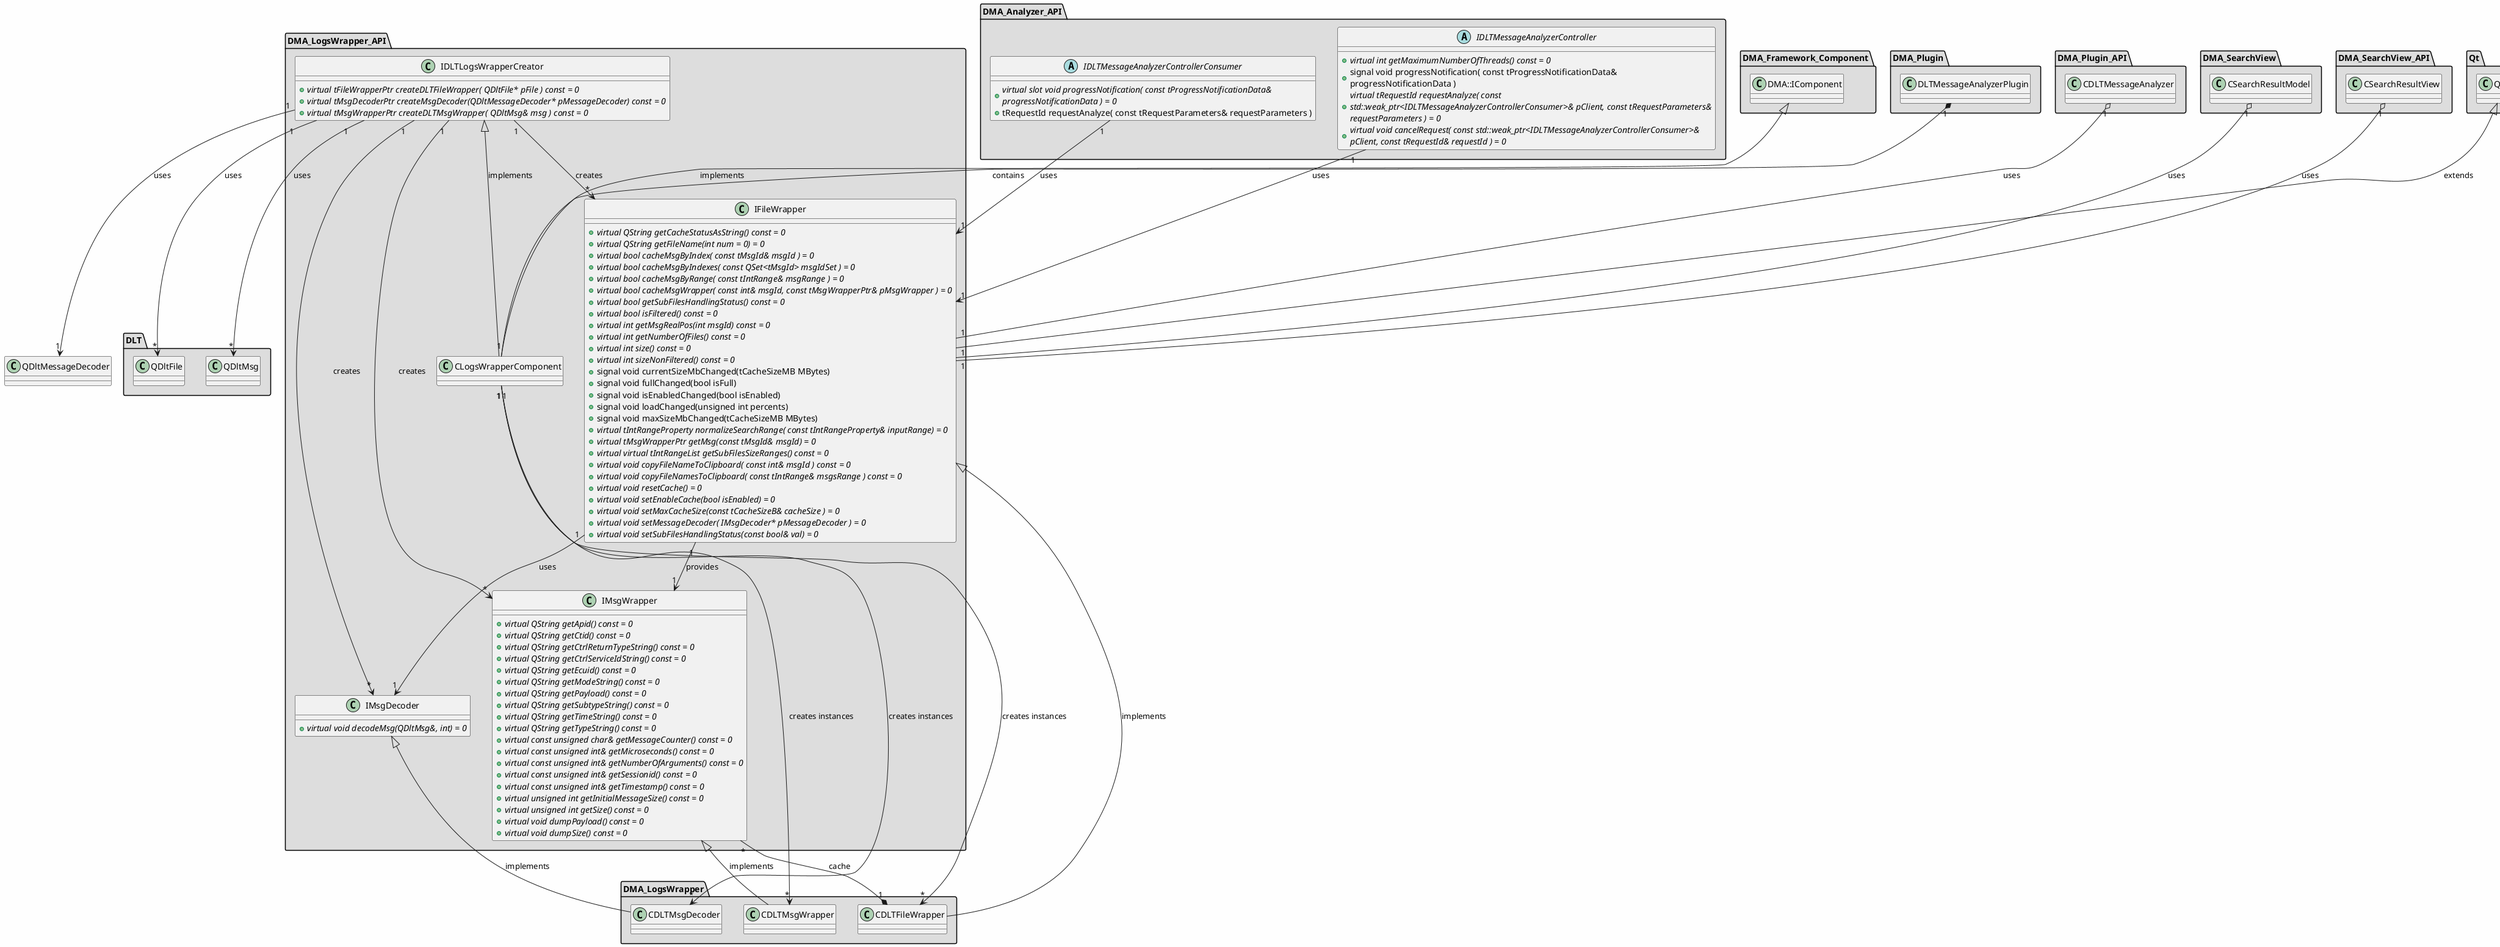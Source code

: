 
@startuml

skinparam backgroundColor #FEFEFE
skinparam wrapWidth 600
package "DLT" #DDDDDD
{

class "QDltFile"
{
}

class "QDltMsg"
{
}

}

package "DMA_Analyzer_API" #DDDDDD
{

abstract class "IDLTMessageAnalyzerController"
{
    + {abstract} virtual int getMaximumNumberOfThreads() const = 0
    + signal void progressNotification( const tProgressNotificationData& progressNotificationData )
    + {abstract} virtual tRequestId requestAnalyze( const std::weak_ptr<IDLTMessageAnalyzerControllerConsumer>& pClient, const tRequestParameters& requestParameters ) = 0
    + {abstract} virtual void cancelRequest( const std::weak_ptr<IDLTMessageAnalyzerControllerConsumer>& pClient, const tRequestId& requestId ) = 0
}

abstract class "IDLTMessageAnalyzerControllerConsumer"
{
    + {abstract} virtual slot void progressNotification( const tProgressNotificationData& progressNotificationData ) = 0
    + tRequestId requestAnalyze( const tRequestParameters& requestParameters )
}

}

package "DMA_Framework_Component" #DDDDDD
{

class "DMA::IComponent"
{
}

}

package "DMA_LogsWrapper" #DDDDDD
{

class "CDLTFileWrapper"
{
}

class "CDLTMsgDecoder"
{
}

class "CDLTMsgWrapper"
{
}

}

package "DMA_LogsWrapper_API" #DDDDDD
{

class "CLogsWrapperComponent"
{
}

class "IDLTLogsWrapperCreator"
{
    + {abstract} virtual tFileWrapperPtr createDLTFileWrapper( QDltFile* pFile ) const = 0
    + {abstract} virtual tMsgDecoderPtr createMsgDecoder(QDltMessageDecoder* pMessageDecoder) const = 0
    + {abstract} virtual tMsgWrapperPtr createDLTMsgWrapper( QDltMsg& msg ) const = 0
}

class "IFileWrapper"
{
    + {abstract} virtual QString getCacheStatusAsString() const = 0
    + {abstract} virtual QString getFileName(int num = 0) = 0
    + {abstract} virtual bool cacheMsgByIndex( const tMsgId& msgId ) = 0
    + {abstract} virtual bool cacheMsgByIndexes( const QSet<tMsgId> msgIdSet ) = 0
    + {abstract} virtual bool cacheMsgByRange( const tIntRange& msgRange ) = 0
    + {abstract} virtual bool cacheMsgWrapper( const int& msgId, const tMsgWrapperPtr& pMsgWrapper ) = 0
    + {abstract} virtual bool getSubFilesHandlingStatus() const = 0
    + {abstract} virtual bool isFiltered() const = 0
    + {abstract} virtual int getMsgRealPos(int msgId) const = 0
    + {abstract} virtual int getNumberOfFiles() const = 0
    + {abstract} virtual int size() const = 0
    + {abstract} virtual int sizeNonFiltered() const = 0
    + signal void currentSizeMbChanged(tCacheSizeMB MBytes)
    + signal void fullChanged(bool isFull)
    + signal void isEnabledChanged(bool isEnabled)
    + signal void loadChanged(unsigned int percents)
    + signal void maxSizeMbChanged(tCacheSizeMB MBytes)
    + {abstract} virtual tIntRangeProperty normalizeSearchRange( const tIntRangeProperty& inputRange) = 0
    + {abstract} virtual tMsgWrapperPtr getMsg(const tMsgId& msgId) = 0
    + {abstract} virtual virtual tIntRangeList getSubFilesSizeRanges() const = 0
    + {abstract} virtual void copyFileNameToClipboard( const int& msgId ) const = 0
    + {abstract} virtual void copyFileNamesToClipboard( const tIntRange& msgsRange ) const = 0
    + {abstract} virtual void resetCache() = 0
    + {abstract} virtual void setEnableCache(bool isEnabled) = 0
    + {abstract} virtual void setMaxCacheSize(const tCacheSizeB& cacheSize ) = 0
    + {abstract} virtual void setMessageDecoder( IMsgDecoder* pMessageDecoder ) = 0
    + {abstract} virtual void setSubFilesHandlingStatus(const bool& val) = 0
}

class "IMsgDecoder"
{
    + {abstract} virtual void decodeMsg(QDltMsg&, int) = 0
}

class "IMsgWrapper"
{
    + {abstract} virtual QString getApid() const = 0
    + {abstract} virtual QString getCtid() const = 0
    + {abstract} virtual QString getCtrlReturnTypeString() const = 0
    + {abstract} virtual QString getCtrlServiceIdString() const = 0
    + {abstract} virtual QString getEcuid() const = 0
    + {abstract} virtual QString getModeString() const = 0
    + {abstract} virtual QString getPayload() const = 0
    + {abstract} virtual QString getSubtypeString() const = 0
    + {abstract} virtual QString getTimeString() const = 0
    + {abstract} virtual QString getTypeString() const = 0
    + {abstract} virtual const unsigned char& getMessageCounter() const = 0
    + {abstract} virtual const unsigned int& getMicroseconds() const = 0
    + {abstract} virtual const unsigned int& getNumberOfArguments() const = 0
    + {abstract} virtual const unsigned int& getSessionid() const = 0
    + {abstract} virtual const unsigned int& getTimestamp() const = 0
    + {abstract} virtual unsigned int getInitialMessageSize() const = 0
    + {abstract} virtual unsigned int getSize() const = 0
    + {abstract} virtual void dumpPayload() const = 0
    + {abstract} virtual void dumpSize() const = 0
}

}

package "DMA_Plugin" #DDDDDD
{

class "DLTMessageAnalyzerPlugin"
{
}

}

package "DMA_Plugin_API" #DDDDDD
{

class "CDLTMessageAnalyzer"
{
}

}

package "DMA_SearchView" #DDDDDD
{

class "CSearchResultModel"
{
}

}

package "DMA_SearchView_API" #DDDDDD
{

class "CSearchResultView"
{
}

}

package "Qt" #DDDDDD
{

class "QObject"
{
}

}

'====================Inheritance section====================
IFileWrapper <|-- CDLTFileWrapper : implements
IMsgDecoder <|-- CDLTMsgDecoder : implements
IMsgWrapper <|-- CDLTMsgWrapper : implements
DMA::IComponent <|-- CLogsWrapperComponent : implements
IDLTLogsWrapperCreator <|-- CLogsWrapperComponent : implements
QObject <|-- IFileWrapper : extends

'====================Dependencies section====================
IDLTMessageAnalyzerController "1" --> "1" IFileWrapper : uses
IDLTMessageAnalyzerControllerConsumer "1" --> "1" IFileWrapper : uses
CDLTFileWrapper "1" *-- "*" IMsgWrapper : cache
CLogsWrapperComponent "1" --> "*" CDLTFileWrapper : creates instances
CLogsWrapperComponent "1" --> "*" CDLTMsgDecoder : creates instances
CLogsWrapperComponent "1" --> "*" CDLTMsgWrapper : creates instances
IDLTLogsWrapperCreator "1" --> "*" IFileWrapper : creates
IDLTLogsWrapperCreator "1" --> "*" IMsgDecoder : creates
IDLTLogsWrapperCreator "1" --> "*" IMsgWrapper : creates
IDLTLogsWrapperCreator "1" --> "*" QDltFile : uses
IDLTLogsWrapperCreator "1" --> "1" QDltMessageDecoder : uses
IDLTLogsWrapperCreator "1" --> "*" QDltMsg : uses
IFileWrapper "1" --> "1" IMsgDecoder : uses
IFileWrapper "1" --> "1" IMsgWrapper : provides
DLTMessageAnalyzerPlugin "1" *-- "1" CLogsWrapperComponent : contains
CDLTMessageAnalyzer "1" o-- "1" IFileWrapper : uses
CSearchResultModel "1" o-- "1" IFileWrapper : uses
CSearchResultView "1" o-- "1" IFileWrapper : uses

@enduml